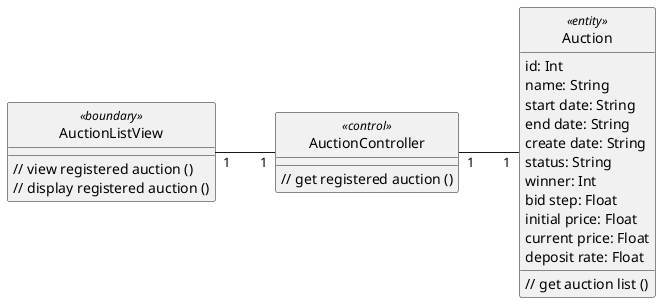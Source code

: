 @startuml view_registered_auction
hide circle
skinparam classAttributeIconSize 0
left to right direction

class AuctionListView <<boundary>> {
  // view registered auction ()
  // display registered auction ()
}

class AuctionController <<control>> {
  // get registered auction ()
}

class Auction <<entity>> {
  id: Int
  name: String
  start date: String
  end date: String
  create date: String
  status: String
  winner: Int
  bid step: Float
  initial price: Float
  current price: Float
  deposit rate: Float
  // get auction list ()
}

AuctionListView "1" -- "1" AuctionController
AuctionController "1" -- "1" Auction
@enduml
